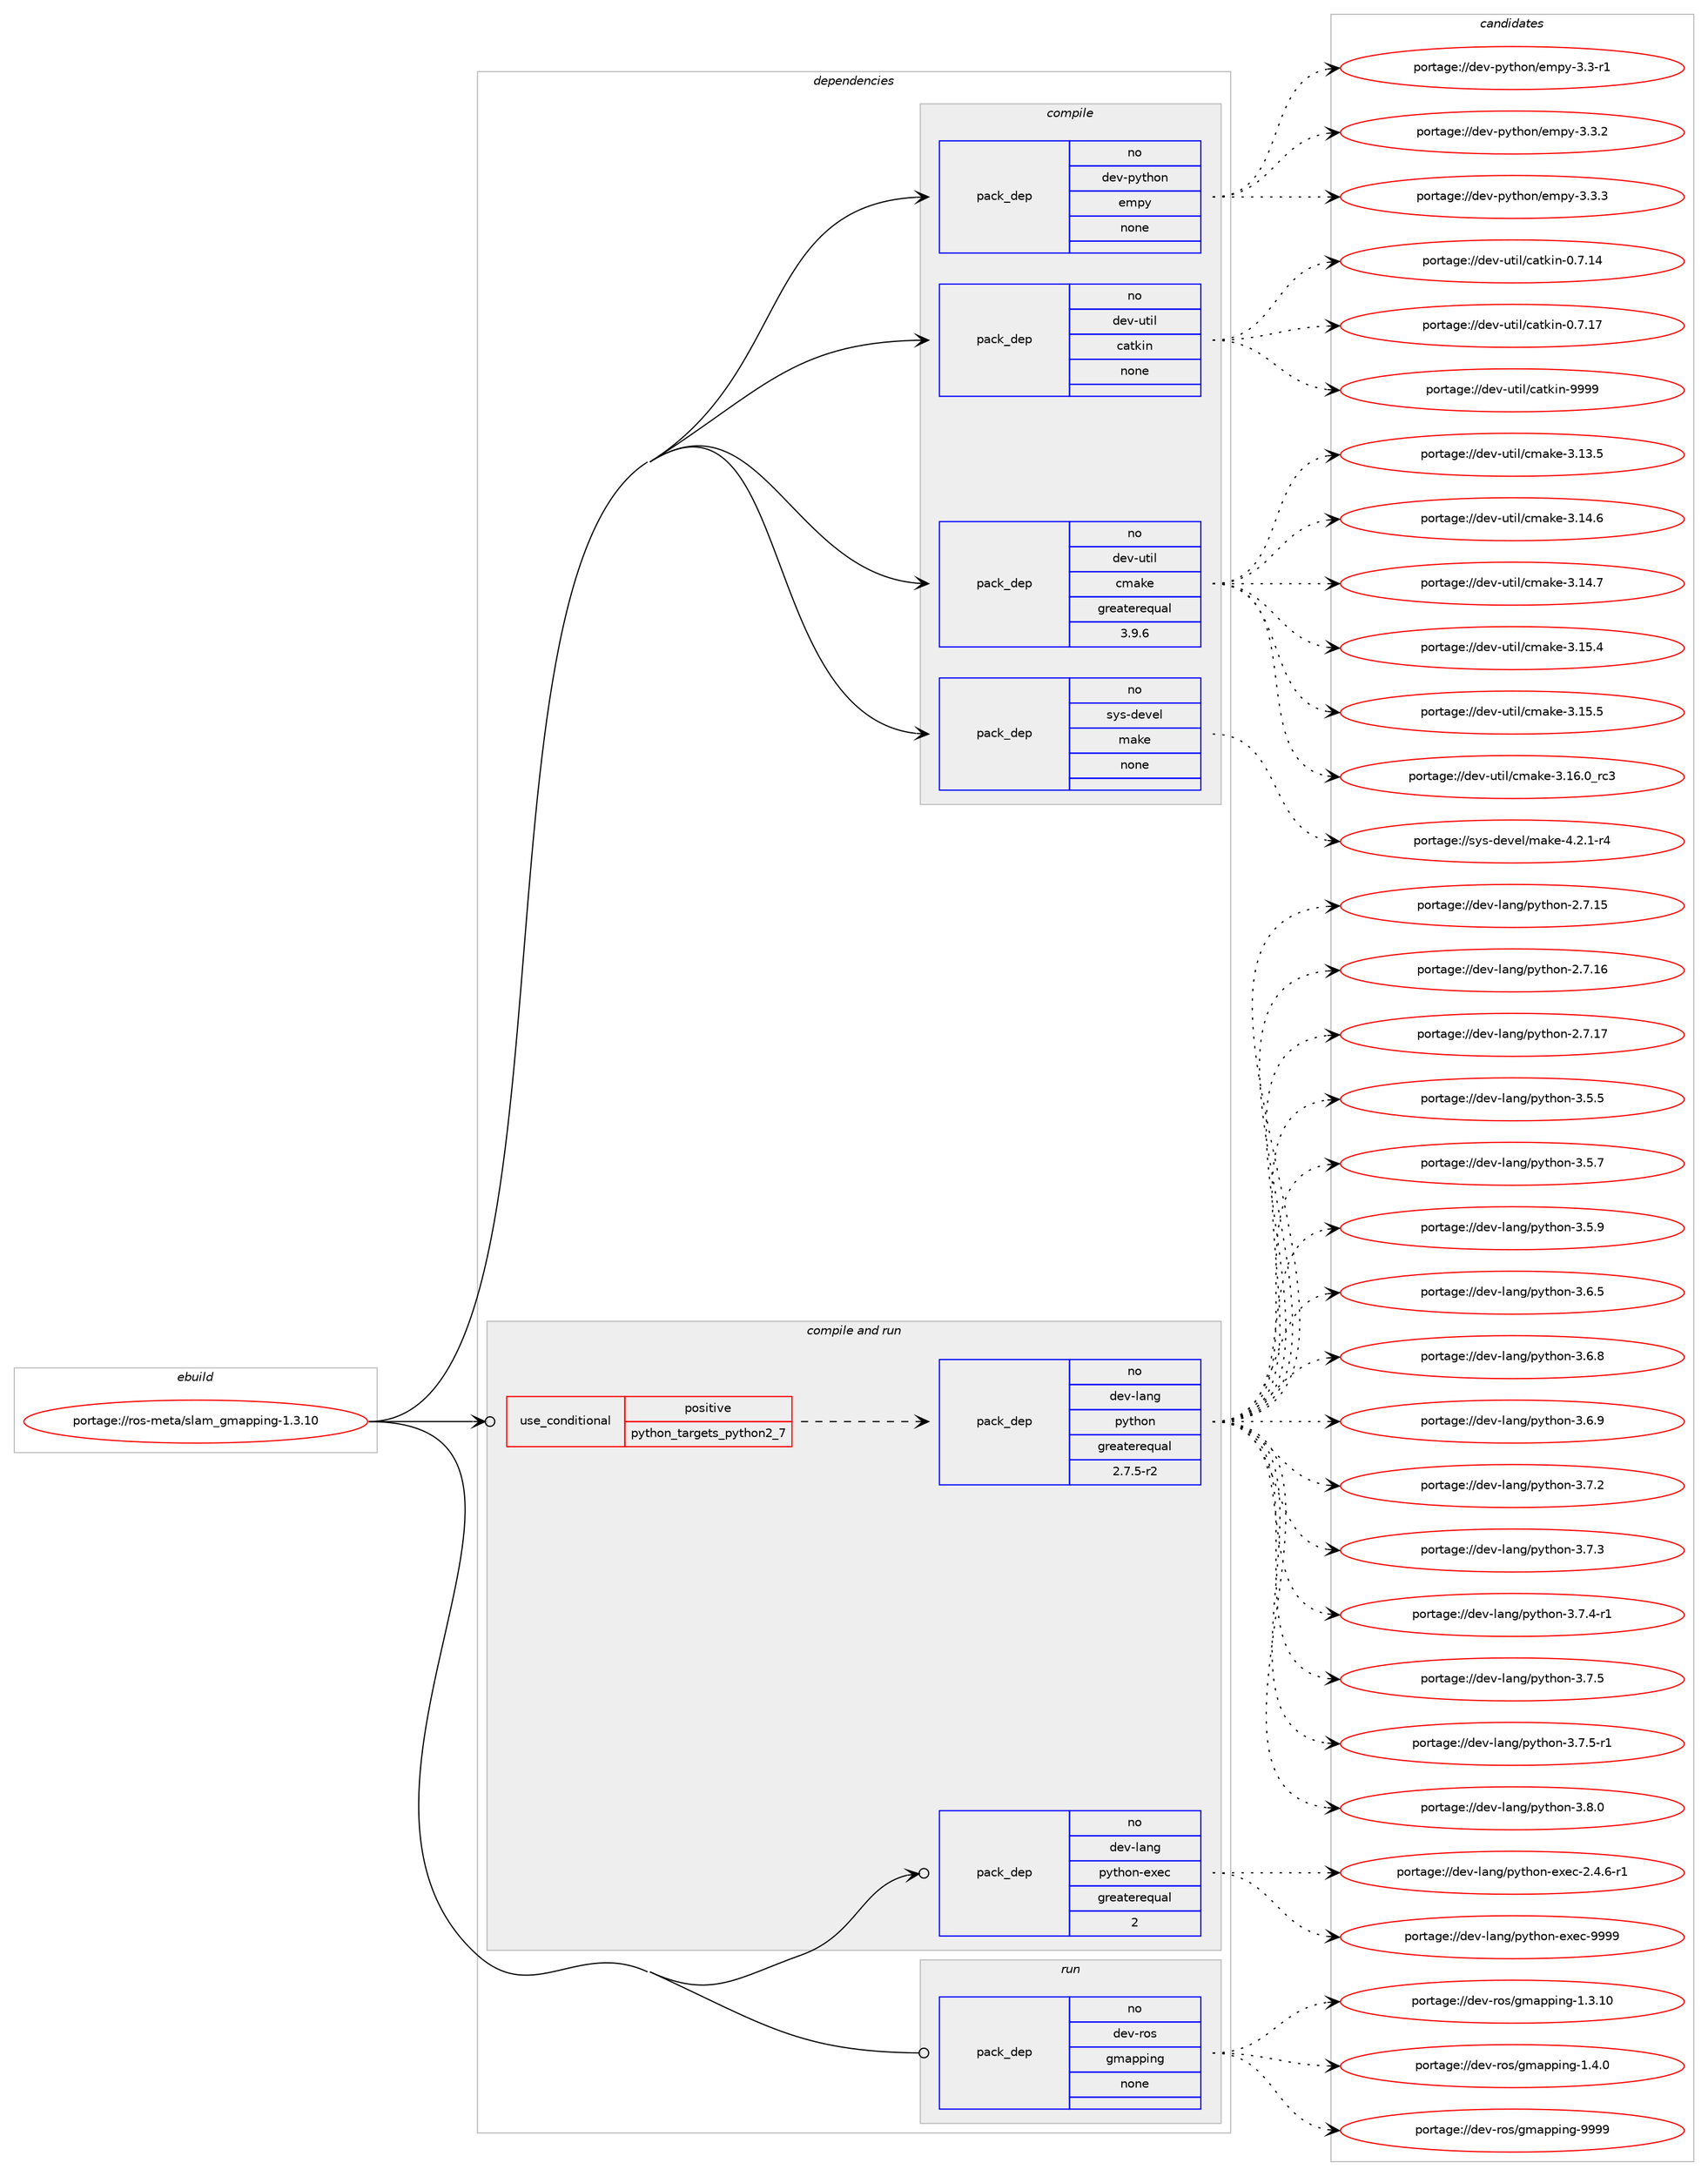 digraph prolog {

# *************
# Graph options
# *************

newrank=true;
concentrate=true;
compound=true;
graph [rankdir=LR,fontname=Helvetica,fontsize=10,ranksep=1.5];#, ranksep=2.5, nodesep=0.2];
edge  [arrowhead=vee];
node  [fontname=Helvetica,fontsize=10];

# **********
# The ebuild
# **********

subgraph cluster_leftcol {
color=gray;
rank=same;
label=<<i>ebuild</i>>;
id [label="portage://ros-meta/slam_gmapping-1.3.10", color=red, width=4, href="../ros-meta/slam_gmapping-1.3.10.svg"];
}

# ****************
# The dependencies
# ****************

subgraph cluster_midcol {
color=gray;
label=<<i>dependencies</i>>;
subgraph cluster_compile {
fillcolor="#eeeeee";
style=filled;
label=<<i>compile</i>>;
subgraph pack280329 {
dependency381726 [label=<<TABLE BORDER="0" CELLBORDER="1" CELLSPACING="0" CELLPADDING="4" WIDTH="220"><TR><TD ROWSPAN="6" CELLPADDING="30">pack_dep</TD></TR><TR><TD WIDTH="110">no</TD></TR><TR><TD>dev-python</TD></TR><TR><TD>empy</TD></TR><TR><TD>none</TD></TR><TR><TD></TD></TR></TABLE>>, shape=none, color=blue];
}
id:e -> dependency381726:w [weight=20,style="solid",arrowhead="vee"];
subgraph pack280330 {
dependency381727 [label=<<TABLE BORDER="0" CELLBORDER="1" CELLSPACING="0" CELLPADDING="4" WIDTH="220"><TR><TD ROWSPAN="6" CELLPADDING="30">pack_dep</TD></TR><TR><TD WIDTH="110">no</TD></TR><TR><TD>dev-util</TD></TR><TR><TD>catkin</TD></TR><TR><TD>none</TD></TR><TR><TD></TD></TR></TABLE>>, shape=none, color=blue];
}
id:e -> dependency381727:w [weight=20,style="solid",arrowhead="vee"];
subgraph pack280331 {
dependency381728 [label=<<TABLE BORDER="0" CELLBORDER="1" CELLSPACING="0" CELLPADDING="4" WIDTH="220"><TR><TD ROWSPAN="6" CELLPADDING="30">pack_dep</TD></TR><TR><TD WIDTH="110">no</TD></TR><TR><TD>dev-util</TD></TR><TR><TD>cmake</TD></TR><TR><TD>greaterequal</TD></TR><TR><TD>3.9.6</TD></TR></TABLE>>, shape=none, color=blue];
}
id:e -> dependency381728:w [weight=20,style="solid",arrowhead="vee"];
subgraph pack280332 {
dependency381729 [label=<<TABLE BORDER="0" CELLBORDER="1" CELLSPACING="0" CELLPADDING="4" WIDTH="220"><TR><TD ROWSPAN="6" CELLPADDING="30">pack_dep</TD></TR><TR><TD WIDTH="110">no</TD></TR><TR><TD>sys-devel</TD></TR><TR><TD>make</TD></TR><TR><TD>none</TD></TR><TR><TD></TD></TR></TABLE>>, shape=none, color=blue];
}
id:e -> dependency381729:w [weight=20,style="solid",arrowhead="vee"];
}
subgraph cluster_compileandrun {
fillcolor="#eeeeee";
style=filled;
label=<<i>compile and run</i>>;
subgraph cond94979 {
dependency381730 [label=<<TABLE BORDER="0" CELLBORDER="1" CELLSPACING="0" CELLPADDING="4"><TR><TD ROWSPAN="3" CELLPADDING="10">use_conditional</TD></TR><TR><TD>positive</TD></TR><TR><TD>python_targets_python2_7</TD></TR></TABLE>>, shape=none, color=red];
subgraph pack280333 {
dependency381731 [label=<<TABLE BORDER="0" CELLBORDER="1" CELLSPACING="0" CELLPADDING="4" WIDTH="220"><TR><TD ROWSPAN="6" CELLPADDING="30">pack_dep</TD></TR><TR><TD WIDTH="110">no</TD></TR><TR><TD>dev-lang</TD></TR><TR><TD>python</TD></TR><TR><TD>greaterequal</TD></TR><TR><TD>2.7.5-r2</TD></TR></TABLE>>, shape=none, color=blue];
}
dependency381730:e -> dependency381731:w [weight=20,style="dashed",arrowhead="vee"];
}
id:e -> dependency381730:w [weight=20,style="solid",arrowhead="odotvee"];
subgraph pack280334 {
dependency381732 [label=<<TABLE BORDER="0" CELLBORDER="1" CELLSPACING="0" CELLPADDING="4" WIDTH="220"><TR><TD ROWSPAN="6" CELLPADDING="30">pack_dep</TD></TR><TR><TD WIDTH="110">no</TD></TR><TR><TD>dev-lang</TD></TR><TR><TD>python-exec</TD></TR><TR><TD>greaterequal</TD></TR><TR><TD>2</TD></TR></TABLE>>, shape=none, color=blue];
}
id:e -> dependency381732:w [weight=20,style="solid",arrowhead="odotvee"];
}
subgraph cluster_run {
fillcolor="#eeeeee";
style=filled;
label=<<i>run</i>>;
subgraph pack280335 {
dependency381733 [label=<<TABLE BORDER="0" CELLBORDER="1" CELLSPACING="0" CELLPADDING="4" WIDTH="220"><TR><TD ROWSPAN="6" CELLPADDING="30">pack_dep</TD></TR><TR><TD WIDTH="110">no</TD></TR><TR><TD>dev-ros</TD></TR><TR><TD>gmapping</TD></TR><TR><TD>none</TD></TR><TR><TD></TD></TR></TABLE>>, shape=none, color=blue];
}
id:e -> dependency381733:w [weight=20,style="solid",arrowhead="odot"];
}
}

# **************
# The candidates
# **************

subgraph cluster_choices {
rank=same;
color=gray;
label=<<i>candidates</i>>;

subgraph choice280329 {
color=black;
nodesep=1;
choiceportage1001011184511212111610411111047101109112121455146514511449 [label="portage://dev-python/empy-3.3-r1", color=red, width=4,href="../dev-python/empy-3.3-r1.svg"];
choiceportage1001011184511212111610411111047101109112121455146514650 [label="portage://dev-python/empy-3.3.2", color=red, width=4,href="../dev-python/empy-3.3.2.svg"];
choiceportage1001011184511212111610411111047101109112121455146514651 [label="portage://dev-python/empy-3.3.3", color=red, width=4,href="../dev-python/empy-3.3.3.svg"];
dependency381726:e -> choiceportage1001011184511212111610411111047101109112121455146514511449:w [style=dotted,weight="100"];
dependency381726:e -> choiceportage1001011184511212111610411111047101109112121455146514650:w [style=dotted,weight="100"];
dependency381726:e -> choiceportage1001011184511212111610411111047101109112121455146514651:w [style=dotted,weight="100"];
}
subgraph choice280330 {
color=black;
nodesep=1;
choiceportage1001011184511711610510847999711610710511045484655464952 [label="portage://dev-util/catkin-0.7.14", color=red, width=4,href="../dev-util/catkin-0.7.14.svg"];
choiceportage1001011184511711610510847999711610710511045484655464955 [label="portage://dev-util/catkin-0.7.17", color=red, width=4,href="../dev-util/catkin-0.7.17.svg"];
choiceportage100101118451171161051084799971161071051104557575757 [label="portage://dev-util/catkin-9999", color=red, width=4,href="../dev-util/catkin-9999.svg"];
dependency381727:e -> choiceportage1001011184511711610510847999711610710511045484655464952:w [style=dotted,weight="100"];
dependency381727:e -> choiceportage1001011184511711610510847999711610710511045484655464955:w [style=dotted,weight="100"];
dependency381727:e -> choiceportage100101118451171161051084799971161071051104557575757:w [style=dotted,weight="100"];
}
subgraph choice280331 {
color=black;
nodesep=1;
choiceportage1001011184511711610510847991099710710145514649514653 [label="portage://dev-util/cmake-3.13.5", color=red, width=4,href="../dev-util/cmake-3.13.5.svg"];
choiceportage1001011184511711610510847991099710710145514649524654 [label="portage://dev-util/cmake-3.14.6", color=red, width=4,href="../dev-util/cmake-3.14.6.svg"];
choiceportage1001011184511711610510847991099710710145514649524655 [label="portage://dev-util/cmake-3.14.7", color=red, width=4,href="../dev-util/cmake-3.14.7.svg"];
choiceportage1001011184511711610510847991099710710145514649534652 [label="portage://dev-util/cmake-3.15.4", color=red, width=4,href="../dev-util/cmake-3.15.4.svg"];
choiceportage1001011184511711610510847991099710710145514649534653 [label="portage://dev-util/cmake-3.15.5", color=red, width=4,href="../dev-util/cmake-3.15.5.svg"];
choiceportage1001011184511711610510847991099710710145514649544648951149951 [label="portage://dev-util/cmake-3.16.0_rc3", color=red, width=4,href="../dev-util/cmake-3.16.0_rc3.svg"];
dependency381728:e -> choiceportage1001011184511711610510847991099710710145514649514653:w [style=dotted,weight="100"];
dependency381728:e -> choiceportage1001011184511711610510847991099710710145514649524654:w [style=dotted,weight="100"];
dependency381728:e -> choiceportage1001011184511711610510847991099710710145514649524655:w [style=dotted,weight="100"];
dependency381728:e -> choiceportage1001011184511711610510847991099710710145514649534652:w [style=dotted,weight="100"];
dependency381728:e -> choiceportage1001011184511711610510847991099710710145514649534653:w [style=dotted,weight="100"];
dependency381728:e -> choiceportage1001011184511711610510847991099710710145514649544648951149951:w [style=dotted,weight="100"];
}
subgraph choice280332 {
color=black;
nodesep=1;
choiceportage1151211154510010111810110847109971071014552465046494511452 [label="portage://sys-devel/make-4.2.1-r4", color=red, width=4,href="../sys-devel/make-4.2.1-r4.svg"];
dependency381729:e -> choiceportage1151211154510010111810110847109971071014552465046494511452:w [style=dotted,weight="100"];
}
subgraph choice280333 {
color=black;
nodesep=1;
choiceportage10010111845108971101034711212111610411111045504655464953 [label="portage://dev-lang/python-2.7.15", color=red, width=4,href="../dev-lang/python-2.7.15.svg"];
choiceportage10010111845108971101034711212111610411111045504655464954 [label="portage://dev-lang/python-2.7.16", color=red, width=4,href="../dev-lang/python-2.7.16.svg"];
choiceportage10010111845108971101034711212111610411111045504655464955 [label="portage://dev-lang/python-2.7.17", color=red, width=4,href="../dev-lang/python-2.7.17.svg"];
choiceportage100101118451089711010347112121116104111110455146534653 [label="portage://dev-lang/python-3.5.5", color=red, width=4,href="../dev-lang/python-3.5.5.svg"];
choiceportage100101118451089711010347112121116104111110455146534655 [label="portage://dev-lang/python-3.5.7", color=red, width=4,href="../dev-lang/python-3.5.7.svg"];
choiceportage100101118451089711010347112121116104111110455146534657 [label="portage://dev-lang/python-3.5.9", color=red, width=4,href="../dev-lang/python-3.5.9.svg"];
choiceportage100101118451089711010347112121116104111110455146544653 [label="portage://dev-lang/python-3.6.5", color=red, width=4,href="../dev-lang/python-3.6.5.svg"];
choiceportage100101118451089711010347112121116104111110455146544656 [label="portage://dev-lang/python-3.6.8", color=red, width=4,href="../dev-lang/python-3.6.8.svg"];
choiceportage100101118451089711010347112121116104111110455146544657 [label="portage://dev-lang/python-3.6.9", color=red, width=4,href="../dev-lang/python-3.6.9.svg"];
choiceportage100101118451089711010347112121116104111110455146554650 [label="portage://dev-lang/python-3.7.2", color=red, width=4,href="../dev-lang/python-3.7.2.svg"];
choiceportage100101118451089711010347112121116104111110455146554651 [label="portage://dev-lang/python-3.7.3", color=red, width=4,href="../dev-lang/python-3.7.3.svg"];
choiceportage1001011184510897110103471121211161041111104551465546524511449 [label="portage://dev-lang/python-3.7.4-r1", color=red, width=4,href="../dev-lang/python-3.7.4-r1.svg"];
choiceportage100101118451089711010347112121116104111110455146554653 [label="portage://dev-lang/python-3.7.5", color=red, width=4,href="../dev-lang/python-3.7.5.svg"];
choiceportage1001011184510897110103471121211161041111104551465546534511449 [label="portage://dev-lang/python-3.7.5-r1", color=red, width=4,href="../dev-lang/python-3.7.5-r1.svg"];
choiceportage100101118451089711010347112121116104111110455146564648 [label="portage://dev-lang/python-3.8.0", color=red, width=4,href="../dev-lang/python-3.8.0.svg"];
dependency381731:e -> choiceportage10010111845108971101034711212111610411111045504655464953:w [style=dotted,weight="100"];
dependency381731:e -> choiceportage10010111845108971101034711212111610411111045504655464954:w [style=dotted,weight="100"];
dependency381731:e -> choiceportage10010111845108971101034711212111610411111045504655464955:w [style=dotted,weight="100"];
dependency381731:e -> choiceportage100101118451089711010347112121116104111110455146534653:w [style=dotted,weight="100"];
dependency381731:e -> choiceportage100101118451089711010347112121116104111110455146534655:w [style=dotted,weight="100"];
dependency381731:e -> choiceportage100101118451089711010347112121116104111110455146534657:w [style=dotted,weight="100"];
dependency381731:e -> choiceportage100101118451089711010347112121116104111110455146544653:w [style=dotted,weight="100"];
dependency381731:e -> choiceportage100101118451089711010347112121116104111110455146544656:w [style=dotted,weight="100"];
dependency381731:e -> choiceportage100101118451089711010347112121116104111110455146544657:w [style=dotted,weight="100"];
dependency381731:e -> choiceportage100101118451089711010347112121116104111110455146554650:w [style=dotted,weight="100"];
dependency381731:e -> choiceportage100101118451089711010347112121116104111110455146554651:w [style=dotted,weight="100"];
dependency381731:e -> choiceportage1001011184510897110103471121211161041111104551465546524511449:w [style=dotted,weight="100"];
dependency381731:e -> choiceportage100101118451089711010347112121116104111110455146554653:w [style=dotted,weight="100"];
dependency381731:e -> choiceportage1001011184510897110103471121211161041111104551465546534511449:w [style=dotted,weight="100"];
dependency381731:e -> choiceportage100101118451089711010347112121116104111110455146564648:w [style=dotted,weight="100"];
}
subgraph choice280334 {
color=black;
nodesep=1;
choiceportage10010111845108971101034711212111610411111045101120101994550465246544511449 [label="portage://dev-lang/python-exec-2.4.6-r1", color=red, width=4,href="../dev-lang/python-exec-2.4.6-r1.svg"];
choiceportage10010111845108971101034711212111610411111045101120101994557575757 [label="portage://dev-lang/python-exec-9999", color=red, width=4,href="../dev-lang/python-exec-9999.svg"];
dependency381732:e -> choiceportage10010111845108971101034711212111610411111045101120101994550465246544511449:w [style=dotted,weight="100"];
dependency381732:e -> choiceportage10010111845108971101034711212111610411111045101120101994557575757:w [style=dotted,weight="100"];
}
subgraph choice280335 {
color=black;
nodesep=1;
choiceportage10010111845114111115471031099711211210511010345494651464948 [label="portage://dev-ros/gmapping-1.3.10", color=red, width=4,href="../dev-ros/gmapping-1.3.10.svg"];
choiceportage100101118451141111154710310997112112105110103454946524648 [label="portage://dev-ros/gmapping-1.4.0", color=red, width=4,href="../dev-ros/gmapping-1.4.0.svg"];
choiceportage1001011184511411111547103109971121121051101034557575757 [label="portage://dev-ros/gmapping-9999", color=red, width=4,href="../dev-ros/gmapping-9999.svg"];
dependency381733:e -> choiceportage10010111845114111115471031099711211210511010345494651464948:w [style=dotted,weight="100"];
dependency381733:e -> choiceportage100101118451141111154710310997112112105110103454946524648:w [style=dotted,weight="100"];
dependency381733:e -> choiceportage1001011184511411111547103109971121121051101034557575757:w [style=dotted,weight="100"];
}
}

}
